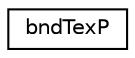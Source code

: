 digraph "Graphical Class Hierarchy"
{
 // LATEX_PDF_SIZE
  edge [fontname="Helvetica",fontsize="10",labelfontname="Helvetica",labelfontsize="10"];
  node [fontname="Helvetica",fontsize="10",shape=record];
  rankdir="LR";
  Node0 [label="bndTexP",height=0.2,width=0.4,color="black", fillcolor="white", style="filled",URL="$structbndTexP.html",tooltip=" "];
}
